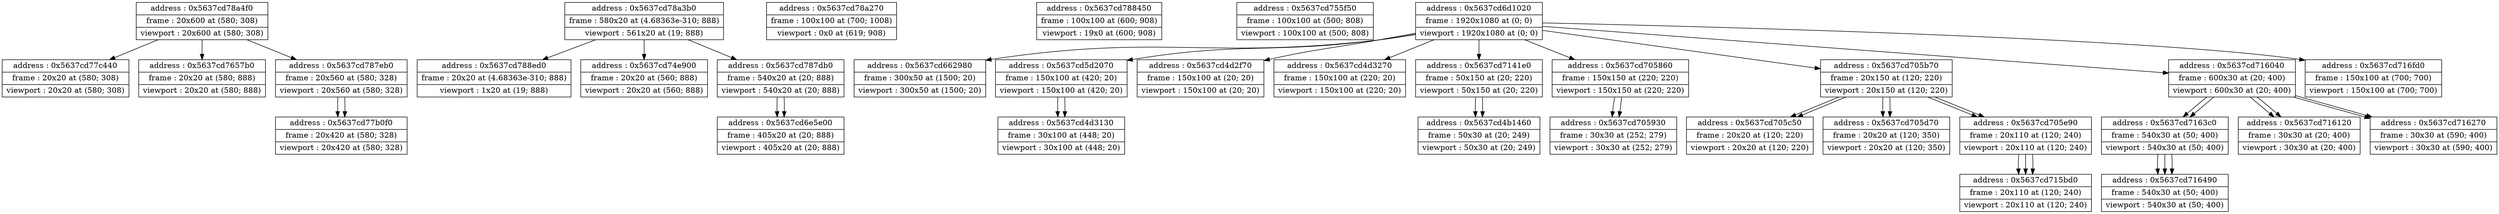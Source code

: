 digraph {
	node [shape=record]
	node0x5637cd78a4f0 [label = "{address : 0x5637cd78a4f0 |frame : 20x600 at (580; 308) |viewport : 20x600 at (580; 308)}"];

	 node0x5637cd78a4f0 -> node0x5637cd77c440 [color=black];
	node0x5637cd77c440 [label = "{address : 0x5637cd77c440 |frame : 20x20 at (580; 308) |viewport : 20x20 at (580; 308)}"];

	 node0x5637cd78a4f0 -> node0x5637cd7657b0 [color=black];
	node0x5637cd7657b0 [label = "{address : 0x5637cd7657b0 |frame : 20x20 at (580; 888) |viewport : 20x20 at (580; 888)}"];

	 node0x5637cd78a4f0 -> node0x5637cd787eb0 [color=black];
	node0x5637cd787eb0 [label = "{address : 0x5637cd787eb0 |frame : 20x560 at (580; 328) |viewport : 20x560 at (580; 328)}"];

	 node0x5637cd787eb0 -> node0x5637cd77b0f0 [color=black];
	node0x5637cd77b0f0 [label = "{address : 0x5637cd77b0f0 |frame : 20x420 at (580; 328) |viewport : 20x420 at (580; 328)}"];

	node0x5637cd787eb0 [label = "{address : 0x5637cd787eb0 |frame : 20x560 at (580; 328) |viewport : 20x560 at (580; 328)}"];

	 node0x5637cd787eb0 -> node0x5637cd77b0f0 [color=black];
	node0x5637cd77b0f0 [label = "{address : 0x5637cd77b0f0 |frame : 20x420 at (580; 328) |viewport : 20x420 at (580; 328)}"];

	node0x5637cd77b0f0 [label = "{address : 0x5637cd77b0f0 |frame : 20x420 at (580; 328) |viewport : 20x420 at (580; 328)}"];

	node0x5637cd7657b0 [label = "{address : 0x5637cd7657b0 |frame : 20x20 at (580; 888) |viewport : 20x20 at (580; 888)}"];

	node0x5637cd78a3b0 [label = "{address : 0x5637cd78a3b0 |frame : 580x20 at (4.68363e-310; 888) |viewport : 561x20 at (19; 888)}"];

	 node0x5637cd78a3b0 -> node0x5637cd788ed0 [color=black];
	node0x5637cd788ed0 [label = "{address : 0x5637cd788ed0 |frame : 20x20 at (4.68363e-310; 888) |viewport : 1x20 at (19; 888)}"];

	 node0x5637cd78a3b0 -> node0x5637cd74e900 [color=black];
	node0x5637cd74e900 [label = "{address : 0x5637cd74e900 |frame : 20x20 at (560; 888) |viewport : 20x20 at (560; 888)}"];

	 node0x5637cd78a3b0 -> node0x5637cd787db0 [color=black];
	node0x5637cd787db0 [label = "{address : 0x5637cd787db0 |frame : 540x20 at (20; 888) |viewport : 540x20 at (20; 888)}"];

	 node0x5637cd787db0 -> node0x5637cd6e5e00 [color=black];
	node0x5637cd6e5e00 [label = "{address : 0x5637cd6e5e00 |frame : 405x20 at (20; 888) |viewport : 405x20 at (20; 888)}"];

	node0x5637cd74e900 [label = "{address : 0x5637cd74e900 |frame : 20x20 at (560; 888) |viewport : 20x20 at (560; 888)}"];

	node0x5637cd788ed0 [label = "{address : 0x5637cd788ed0 |frame : 20x20 at (4.68363e-310; 888) |viewport : 1x20 at (19; 888)}"];

	node0x5637cd78a270 [label = "{address : 0x5637cd78a270 |frame : 100x100 at (700; 1008) |viewport : 0x0 at (619; 908)}"];

	node0x5637cd787db0 [label = "{address : 0x5637cd787db0 |frame : 540x20 at (20; 888) |viewport : 540x20 at (20; 888)}"];

	 node0x5637cd787db0 -> node0x5637cd6e5e00 [color=black];
	node0x5637cd6e5e00 [label = "{address : 0x5637cd6e5e00 |frame : 405x20 at (20; 888) |viewport : 405x20 at (20; 888)}"];

	node0x5637cd788450 [label = "{address : 0x5637cd788450 |frame : 100x100 at (600; 908) |viewport : 19x0 at (600; 908)}"];

	node0x5637cd755f50 [label = "{address : 0x5637cd755f50 |frame : 100x100 at (500; 808) |viewport : 100x100 at (500; 808)}"];

	node0x5637cd7163c0 [label = "{address : 0x5637cd7163c0 |frame : 540x30 at (50; 400) |viewport : 540x30 at (50; 400)}"];

	 node0x5637cd7163c0 -> node0x5637cd716490 [color=black];
	node0x5637cd716490 [label = "{address : 0x5637cd716490 |frame : 540x30 at (50; 400) |viewport : 540x30 at (50; 400)}"];

	node0x5637cd715bd0 [label = "{address : 0x5637cd715bd0 |frame : 20x110 at (120; 240) |viewport : 20x110 at (120; 240)}"];

	node0x5637cd662980 [label = "{address : 0x5637cd662980 |frame : 300x50 at (1500; 20) |viewport : 300x50 at (1500; 20)}"];

	node0x5637cd5d2070 [label = "{address : 0x5637cd5d2070 |frame : 150x100 at (420; 20) |viewport : 150x100 at (420; 20)}"];

	 node0x5637cd5d2070 -> node0x5637cd4d3130 [color=black];
	node0x5637cd4d3130 [label = "{address : 0x5637cd4d3130 |frame : 30x100 at (448; 20) |viewport : 30x100 at (448; 20)}"];

	node0x5637cd705c50 [label = "{address : 0x5637cd705c50 |frame : 20x20 at (120; 220) |viewport : 20x20 at (120; 220)}"];

	node0x5637cd4d2f70 [label = "{address : 0x5637cd4d2f70 |frame : 150x100 at (20; 20) |viewport : 150x100 at (20; 20)}"];

	node0x5637cd4d3270 [label = "{address : 0x5637cd4d3270 |frame : 150x100 at (220; 20) |viewport : 150x100 at (220; 20)}"];

	node0x5637cd4b1460 [label = "{address : 0x5637cd4b1460 |frame : 50x30 at (20; 249) |viewport : 50x30 at (20; 249)}"];

	node0x5637cd6d1020 [label = "{address : 0x5637cd6d1020 |frame : 1920x1080 at (0; 0) |viewport : 1920x1080 at (0; 0)}"];

	 node0x5637cd6d1020 -> node0x5637cd4d2f70 [color=black];
	node0x5637cd4d2f70 [label = "{address : 0x5637cd4d2f70 |frame : 150x100 at (20; 20) |viewport : 150x100 at (20; 20)}"];

	 node0x5637cd6d1020 -> node0x5637cd4d3270 [color=black];
	node0x5637cd4d3270 [label = "{address : 0x5637cd4d3270 |frame : 150x100 at (220; 20) |viewport : 150x100 at (220; 20)}"];

	 node0x5637cd6d1020 -> node0x5637cd5d2070 [color=black];
	node0x5637cd5d2070 [label = "{address : 0x5637cd5d2070 |frame : 150x100 at (420; 20) |viewport : 150x100 at (420; 20)}"];

	 node0x5637cd5d2070 -> node0x5637cd4d3130 [color=black];
	node0x5637cd4d3130 [label = "{address : 0x5637cd4d3130 |frame : 30x100 at (448; 20) |viewport : 30x100 at (448; 20)}"];

	 node0x5637cd6d1020 -> node0x5637cd7141e0 [color=black];
	node0x5637cd7141e0 [label = "{address : 0x5637cd7141e0 |frame : 50x150 at (20; 220) |viewport : 50x150 at (20; 220)}"];

	 node0x5637cd7141e0 -> node0x5637cd4b1460 [color=black];
	node0x5637cd4b1460 [label = "{address : 0x5637cd4b1460 |frame : 50x30 at (20; 249) |viewport : 50x30 at (20; 249)}"];

	 node0x5637cd6d1020 -> node0x5637cd705860 [color=black];
	node0x5637cd705860 [label = "{address : 0x5637cd705860 |frame : 150x150 at (220; 220) |viewport : 150x150 at (220; 220)}"];

	 node0x5637cd705860 -> node0x5637cd705930 [color=black];
	node0x5637cd705930 [label = "{address : 0x5637cd705930 |frame : 30x30 at (252; 279) |viewport : 30x30 at (252; 279)}"];

	 node0x5637cd6d1020 -> node0x5637cd705b70 [color=black];
	node0x5637cd705b70 [label = "{address : 0x5637cd705b70 |frame : 20x150 at (120; 220) |viewport : 20x150 at (120; 220)}"];

	 node0x5637cd705b70 -> node0x5637cd705c50 [color=black];
	node0x5637cd705c50 [label = "{address : 0x5637cd705c50 |frame : 20x20 at (120; 220) |viewport : 20x20 at (120; 220)}"];

	 node0x5637cd705b70 -> node0x5637cd705d70 [color=black];
	node0x5637cd705d70 [label = "{address : 0x5637cd705d70 |frame : 20x20 at (120; 350) |viewport : 20x20 at (120; 350)}"];

	 node0x5637cd705b70 -> node0x5637cd705e90 [color=black];
	node0x5637cd705e90 [label = "{address : 0x5637cd705e90 |frame : 20x110 at (120; 240) |viewport : 20x110 at (120; 240)}"];

	 node0x5637cd705e90 -> node0x5637cd715bd0 [color=black];
	node0x5637cd715bd0 [label = "{address : 0x5637cd715bd0 |frame : 20x110 at (120; 240) |viewport : 20x110 at (120; 240)}"];

	 node0x5637cd6d1020 -> node0x5637cd716040 [color=black];
	node0x5637cd716040 [label = "{address : 0x5637cd716040 |frame : 600x30 at (20; 400) |viewport : 600x30 at (20; 400)}"];

	 node0x5637cd716040 -> node0x5637cd716120 [color=black];
	node0x5637cd716120 [label = "{address : 0x5637cd716120 |frame : 30x30 at (20; 400) |viewport : 30x30 at (20; 400)}"];

	 node0x5637cd716040 -> node0x5637cd716270 [color=black];
	node0x5637cd716270 [label = "{address : 0x5637cd716270 |frame : 30x30 at (590; 400) |viewport : 30x30 at (590; 400)}"];

	 node0x5637cd716040 -> node0x5637cd7163c0 [color=black];
	node0x5637cd7163c0 [label = "{address : 0x5637cd7163c0 |frame : 540x30 at (50; 400) |viewport : 540x30 at (50; 400)}"];

	 node0x5637cd7163c0 -> node0x5637cd716490 [color=black];
	node0x5637cd716490 [label = "{address : 0x5637cd716490 |frame : 540x30 at (50; 400) |viewport : 540x30 at (50; 400)}"];

	 node0x5637cd6d1020 -> node0x5637cd662980 [color=black];
	node0x5637cd662980 [label = "{address : 0x5637cd662980 |frame : 300x50 at (1500; 20) |viewport : 300x50 at (1500; 20)}"];

	 node0x5637cd6d1020 -> node0x5637cd716fd0 [color=black];
	node0x5637cd716fd0 [label = "{address : 0x5637cd716fd0 |frame : 150x100 at (700; 700) |viewport : 150x100 at (700; 700)}"];

	node0x5637cd705e90 [label = "{address : 0x5637cd705e90 |frame : 20x110 at (120; 240) |viewport : 20x110 at (120; 240)}"];

	 node0x5637cd705e90 -> node0x5637cd715bd0 [color=black];
	node0x5637cd715bd0 [label = "{address : 0x5637cd715bd0 |frame : 20x110 at (120; 240) |viewport : 20x110 at (120; 240)}"];

	node0x5637cd716040 [label = "{address : 0x5637cd716040 |frame : 600x30 at (20; 400) |viewport : 600x30 at (20; 400)}"];

	 node0x5637cd716040 -> node0x5637cd716120 [color=black];
	node0x5637cd716120 [label = "{address : 0x5637cd716120 |frame : 30x30 at (20; 400) |viewport : 30x30 at (20; 400)}"];

	 node0x5637cd716040 -> node0x5637cd716270 [color=black];
	node0x5637cd716270 [label = "{address : 0x5637cd716270 |frame : 30x30 at (590; 400) |viewport : 30x30 at (590; 400)}"];

	 node0x5637cd716040 -> node0x5637cd7163c0 [color=black];
	node0x5637cd7163c0 [label = "{address : 0x5637cd7163c0 |frame : 540x30 at (50; 400) |viewport : 540x30 at (50; 400)}"];

	 node0x5637cd7163c0 -> node0x5637cd716490 [color=black];
	node0x5637cd716490 [label = "{address : 0x5637cd716490 |frame : 540x30 at (50; 400) |viewport : 540x30 at (50; 400)}"];

	node0x5637cd4d3130 [label = "{address : 0x5637cd4d3130 |frame : 30x100 at (448; 20) |viewport : 30x100 at (448; 20)}"];

	node0x5637cd6e5e00 [label = "{address : 0x5637cd6e5e00 |frame : 405x20 at (20; 888) |viewport : 405x20 at (20; 888)}"];

	node0x5637cd716fd0 [label = "{address : 0x5637cd716fd0 |frame : 150x100 at (700; 700) |viewport : 150x100 at (700; 700)}"];

	node0x5637cd705b70 [label = "{address : 0x5637cd705b70 |frame : 20x150 at (120; 220) |viewport : 20x150 at (120; 220)}"];

	 node0x5637cd705b70 -> node0x5637cd705c50 [color=black];
	node0x5637cd705c50 [label = "{address : 0x5637cd705c50 |frame : 20x20 at (120; 220) |viewport : 20x20 at (120; 220)}"];

	 node0x5637cd705b70 -> node0x5637cd705d70 [color=black];
	node0x5637cd705d70 [label = "{address : 0x5637cd705d70 |frame : 20x20 at (120; 350) |viewport : 20x20 at (120; 350)}"];

	 node0x5637cd705b70 -> node0x5637cd705e90 [color=black];
	node0x5637cd705e90 [label = "{address : 0x5637cd705e90 |frame : 20x110 at (120; 240) |viewport : 20x110 at (120; 240)}"];

	 node0x5637cd705e90 -> node0x5637cd715bd0 [color=black];
	node0x5637cd715bd0 [label = "{address : 0x5637cd715bd0 |frame : 20x110 at (120; 240) |viewport : 20x110 at (120; 240)}"];

	node0x5637cd7141e0 [label = "{address : 0x5637cd7141e0 |frame : 50x150 at (20; 220) |viewport : 50x150 at (20; 220)}"];

	 node0x5637cd7141e0 -> node0x5637cd4b1460 [color=black];
	node0x5637cd4b1460 [label = "{address : 0x5637cd4b1460 |frame : 50x30 at (20; 249) |viewport : 50x30 at (20; 249)}"];

	node0x5637cd705930 [label = "{address : 0x5637cd705930 |frame : 30x30 at (252; 279) |viewport : 30x30 at (252; 279)}"];

	node0x5637cd716270 [label = "{address : 0x5637cd716270 |frame : 30x30 at (590; 400) |viewport : 30x30 at (590; 400)}"];

	node0x5637cd705d70 [label = "{address : 0x5637cd705d70 |frame : 20x20 at (120; 350) |viewport : 20x20 at (120; 350)}"];

	node0x5637cd716490 [label = "{address : 0x5637cd716490 |frame : 540x30 at (50; 400) |viewport : 540x30 at (50; 400)}"];

	node0x5637cd705860 [label = "{address : 0x5637cd705860 |frame : 150x150 at (220; 220) |viewport : 150x150 at (220; 220)}"];

	 node0x5637cd705860 -> node0x5637cd705930 [color=black];
	node0x5637cd705930 [label = "{address : 0x5637cd705930 |frame : 30x30 at (252; 279) |viewport : 30x30 at (252; 279)}"];

	node0x5637cd77c440 [label = "{address : 0x5637cd77c440 |frame : 20x20 at (580; 308) |viewport : 20x20 at (580; 308)}"];

	node0x5637cd716120 [label = "{address : 0x5637cd716120 |frame : 30x30 at (20; 400) |viewport : 30x30 at (20; 400)}"];

}
